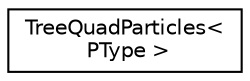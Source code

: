 digraph "Graphical Class Hierarchy"
{
 // LATEX_PDF_SIZE
  edge [fontname="Helvetica",fontsize="10",labelfontname="Helvetica",labelfontsize="10"];
  node [fontname="Helvetica",fontsize="10",shape=record];
  rankdir="LR";
  Node0 [label="TreeQuadParticles\<\l PType \>",height=0.2,width=0.4,color="black", fillcolor="white", style="filled",URL="$class_tree_quad_particles.html",tooltip="TreeQuadParticles is a class for calculating the deflection, kappa and gamma by tree method."];
}
